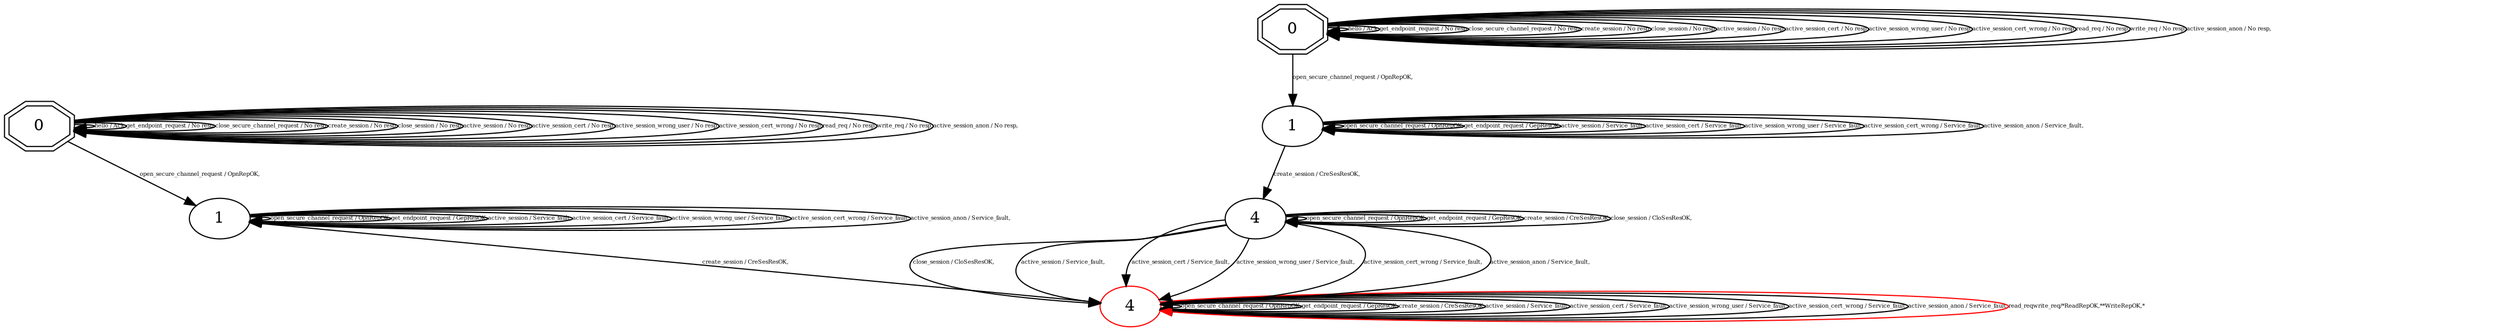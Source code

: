 digraph "Automata" { 
	 "4_1_false" [shape=ellipse,style=filled,fillcolor=white,URL="4",label="4",color=red];
	 "1_1_false" [shape=ellipse,style=filled,fillcolor=white,URL="1",label="1"];
	 "0_1_false" [shape=doubleoctagon,style=filled,fillcolor=white,URL="0",label="0"];
	 "4_1_true" [shape=ellipse,style=filled,fillcolor=white,URL="4",label="4"];
	 "0_1_true" [shape=doubleoctagon,style=filled,fillcolor=white,URL="0",label="0"];
	 "1_1_true" [shape=ellipse,style=filled,fillcolor=white,URL="1",label="1"];
	 "4_1_false"->"4_1_false" [fontsize=5,label="open_secure_channel_request / OpnRepOK,"];
	 "4_1_false"->"4_1_false" [fontsize=5,label="get_endpoint_request / GepResOK,"];
	 "4_1_false"->"4_1_false" [fontsize=5,label="create_session / CreSesResOK,"];
	 "4_1_false"->"4_1_false" [fontsize=5,label="active_session / Service_fault,"];
	 "4_1_false"->"4_1_false" [fontsize=5,label="active_session_cert / Service_fault,"];
	 "4_1_false"->"4_1_false" [fontsize=5,label="active_session_wrong_user / Service_fault,"];
	 "4_1_false"->"4_1_false" [fontsize=5,label="active_session_cert_wrong / Service_fault,"];
	 "4_1_false"->"4_1_false" [fontsize=5,label="active_session_anon / Service_fault,"];
	 "1_1_false"->"4_1_false" [fontsize=5,label="create_session / CreSesResOK,"];
	 "1_1_false"->"1_1_false" [fontsize=5,label="open_secure_channel_request / OpnRepOK,"];
	 "1_1_false"->"1_1_false" [fontsize=5,label="get_endpoint_request / GepResOK,"];
	 "1_1_false"->"1_1_false" [fontsize=5,label="active_session / Service_fault,"];
	 "1_1_false"->"1_1_false" [fontsize=5,label="active_session_cert / Service_fault,"];
	 "1_1_false"->"1_1_false" [fontsize=5,label="active_session_wrong_user / Service_fault,"];
	 "1_1_false"->"1_1_false" [fontsize=5,label="active_session_cert_wrong / Service_fault,"];
	 "1_1_false"->"1_1_false" [fontsize=5,label="active_session_anon / Service_fault,"];
	 "4_1_true"->"4_1_true" [fontsize=5,label="open_secure_channel_request / OpnRepOK,"];
	 "4_1_true"->"4_1_true" [fontsize=5,label="get_endpoint_request / GepResOK,"];
	 "4_1_true"->"4_1_true" [fontsize=5,label="create_session / CreSesResOK,"];
	 "4_1_true"->"4_1_true" [fontsize=5,label="close_session / CloSesResOK,"];
	 "4_1_true"->"4_1_false" [fontsize=5,label="close_session / CloSesResOK,"];
	 "4_1_true"->"4_1_false" [fontsize=5,label="active_session / Service_fault,"];
	 "4_1_true"->"4_1_false" [fontsize=5,label="active_session_cert / Service_fault,"];
	 "4_1_true"->"4_1_false" [fontsize=5,label="active_session_wrong_user / Service_fault,"];
	 "4_1_true"->"4_1_false" [fontsize=5,label="active_session_cert_wrong / Service_fault,"];
	 "4_1_true"->"4_1_false" [fontsize=5,label="active_session_anon / Service_fault,"];
	 "1_1_true"->"1_1_true" [fontsize=5,label="open_secure_channel_request / OpnRepOK,"];
	 "1_1_true"->"1_1_true" [fontsize=5,label="get_endpoint_request / GepResOK,"];
	 "1_1_true"->"1_1_true" [fontsize=5,label="active_session / Service_fault,"];
	 "1_1_true"->"1_1_true" [fontsize=5,label="active_session_cert / Service_fault,"];
	 "1_1_true"->"1_1_true" [fontsize=5,label="active_session_wrong_user / Service_fault,"];
	 "1_1_true"->"1_1_true" [fontsize=5,label="active_session_cert_wrong / Service_fault,"];
	 "1_1_true"->"1_1_true" [fontsize=5,label="active_session_anon / Service_fault,"];
	 "1_1_true"->"4_1_true" [fontsize=5,label="create_session / CreSesResOK,"];
	 "0_1_true"->"0_1_true" [fontsize=5,label="hello / Ack,"];
	 "0_1_true"->"0_1_true" [fontsize=5,label="get_endpoint_request / No resp,"];
	 "0_1_true"->"0_1_true" [fontsize=5,label="close_secure_channel_request / No resp,"];
	 "0_1_true"->"0_1_true" [fontsize=5,label="create_session / No resp,"];
	 "0_1_true"->"0_1_true" [fontsize=5,label="close_session / No resp,"];
	 "0_1_true"->"0_1_true" [fontsize=5,label="active_session / No resp,"];
	 "0_1_true"->"0_1_true" [fontsize=5,label="active_session_cert / No resp,"];
	 "0_1_true"->"0_1_true" [fontsize=5,label="active_session_wrong_user / No resp,"];
	 "0_1_true"->"0_1_true" [fontsize=5,label="active_session_cert_wrong / No resp,"];
	 "0_1_true"->"0_1_true" [fontsize=5,label="read_req / No resp,"];
	 "0_1_true"->"0_1_true" [fontsize=5,label="write_req / No resp,"];
	 "0_1_true"->"0_1_true" [fontsize=5,label="active_session_anon / No resp,"];
	 "0_1_true"->"1_1_true" [fontsize=5,label="open_secure_channel_request / OpnRepOK,"];
	 "0_1_false"->"0_1_false" [fontsize=5,label="hello / Ack,"];
	 "0_1_false"->"0_1_false" [fontsize=5,label="get_endpoint_request / No resp,"];
	 "0_1_false"->"0_1_false" [fontsize=5,label="close_secure_channel_request / No resp,"];
	 "0_1_false"->"0_1_false" [fontsize=5,label="create_session / No resp,"];
	 "0_1_false"->"0_1_false" [fontsize=5,label="close_session / No resp,"];
	 "0_1_false"->"0_1_false" [fontsize=5,label="active_session / No resp,"];
	 "0_1_false"->"0_1_false" [fontsize=5,label="active_session_cert / No resp,"];
	 "0_1_false"->"0_1_false" [fontsize=5,label="active_session_wrong_user / No resp,"];
	 "0_1_false"->"0_1_false" [fontsize=5,label="active_session_cert_wrong / No resp,"];
	 "0_1_false"->"0_1_false" [fontsize=5,label="read_req / No resp,"];
	 "0_1_false"->"0_1_false" [fontsize=5,label="write_req / No resp,"];
	 "0_1_false"->"0_1_false" [fontsize=5,label="active_session_anon / No resp,"];
	 "0_1_false"->"1_1_false" [fontsize=5,label="open_secure_channel_request / OpnRepOK,"];
	"4_1_false"->"4_1_false"[color=red,label="read_reqwrite_req/*ReadRepOK,**WriteRepOK,*",fontsize=5];}

